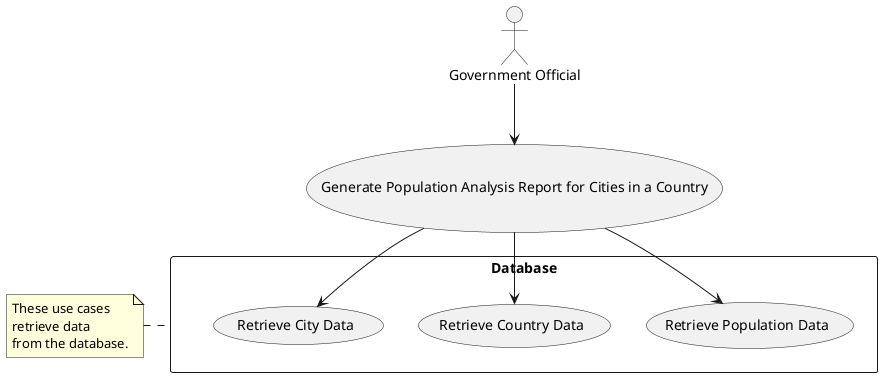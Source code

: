 @startuml Government_Official_System

usecase UC22 as "Generate Population Analysis Report for Cities in a Country"

actor "Government Official" as Official

rectangle Database {
    usecase "Retrieve Population Data" as RetrievePopulationData
    usecase "Retrieve Country Data" as RetrieveCountryData
    usecase "Retrieve City Data" as RetrieveCityData
}

Official --> UC22
UC22 --> RetrievePopulationData
UC22 --> RetrieveCountryData
UC22 --> RetrieveCityData

note left of Database : These use cases\nretrieve data\nfrom the database.

@enduml
